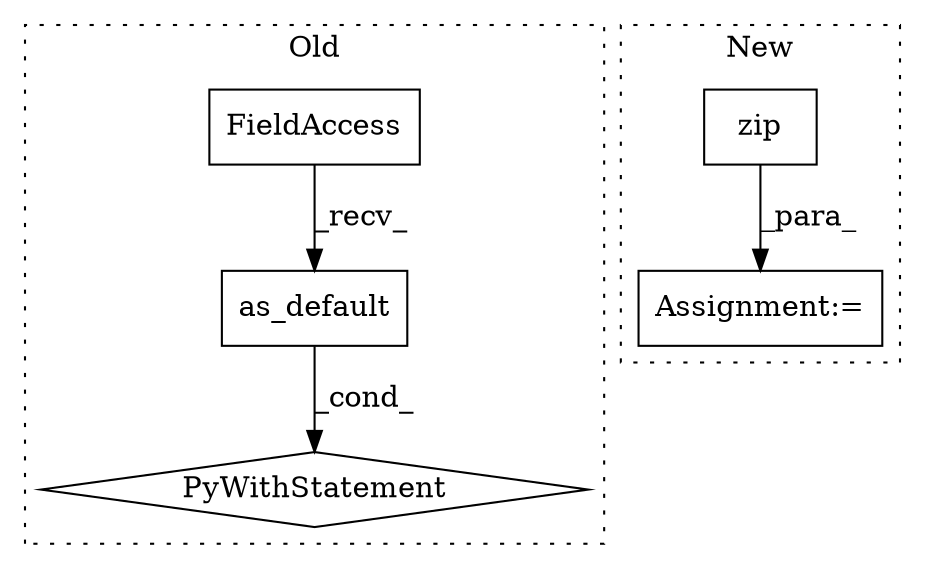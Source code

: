 digraph G {
subgraph cluster0 {
1 [label="as_default" a="32" s="6597" l="12" shape="box"];
3 [label="PyWithStatement" a="104" s="6573,6609" l="10,2" shape="diamond"];
5 [label="FieldAccess" a="22" s="6583" l="13" shape="box"];
label = "Old";
style="dotted";
}
subgraph cluster1 {
2 [label="zip" a="32" s="3236,3271" l="4,1" shape="box"];
4 [label="Assignment:=" a="7" s="3112" l="18" shape="box"];
label = "New";
style="dotted";
}
1 -> 3 [label="_cond_"];
2 -> 4 [label="_para_"];
5 -> 1 [label="_recv_"];
}